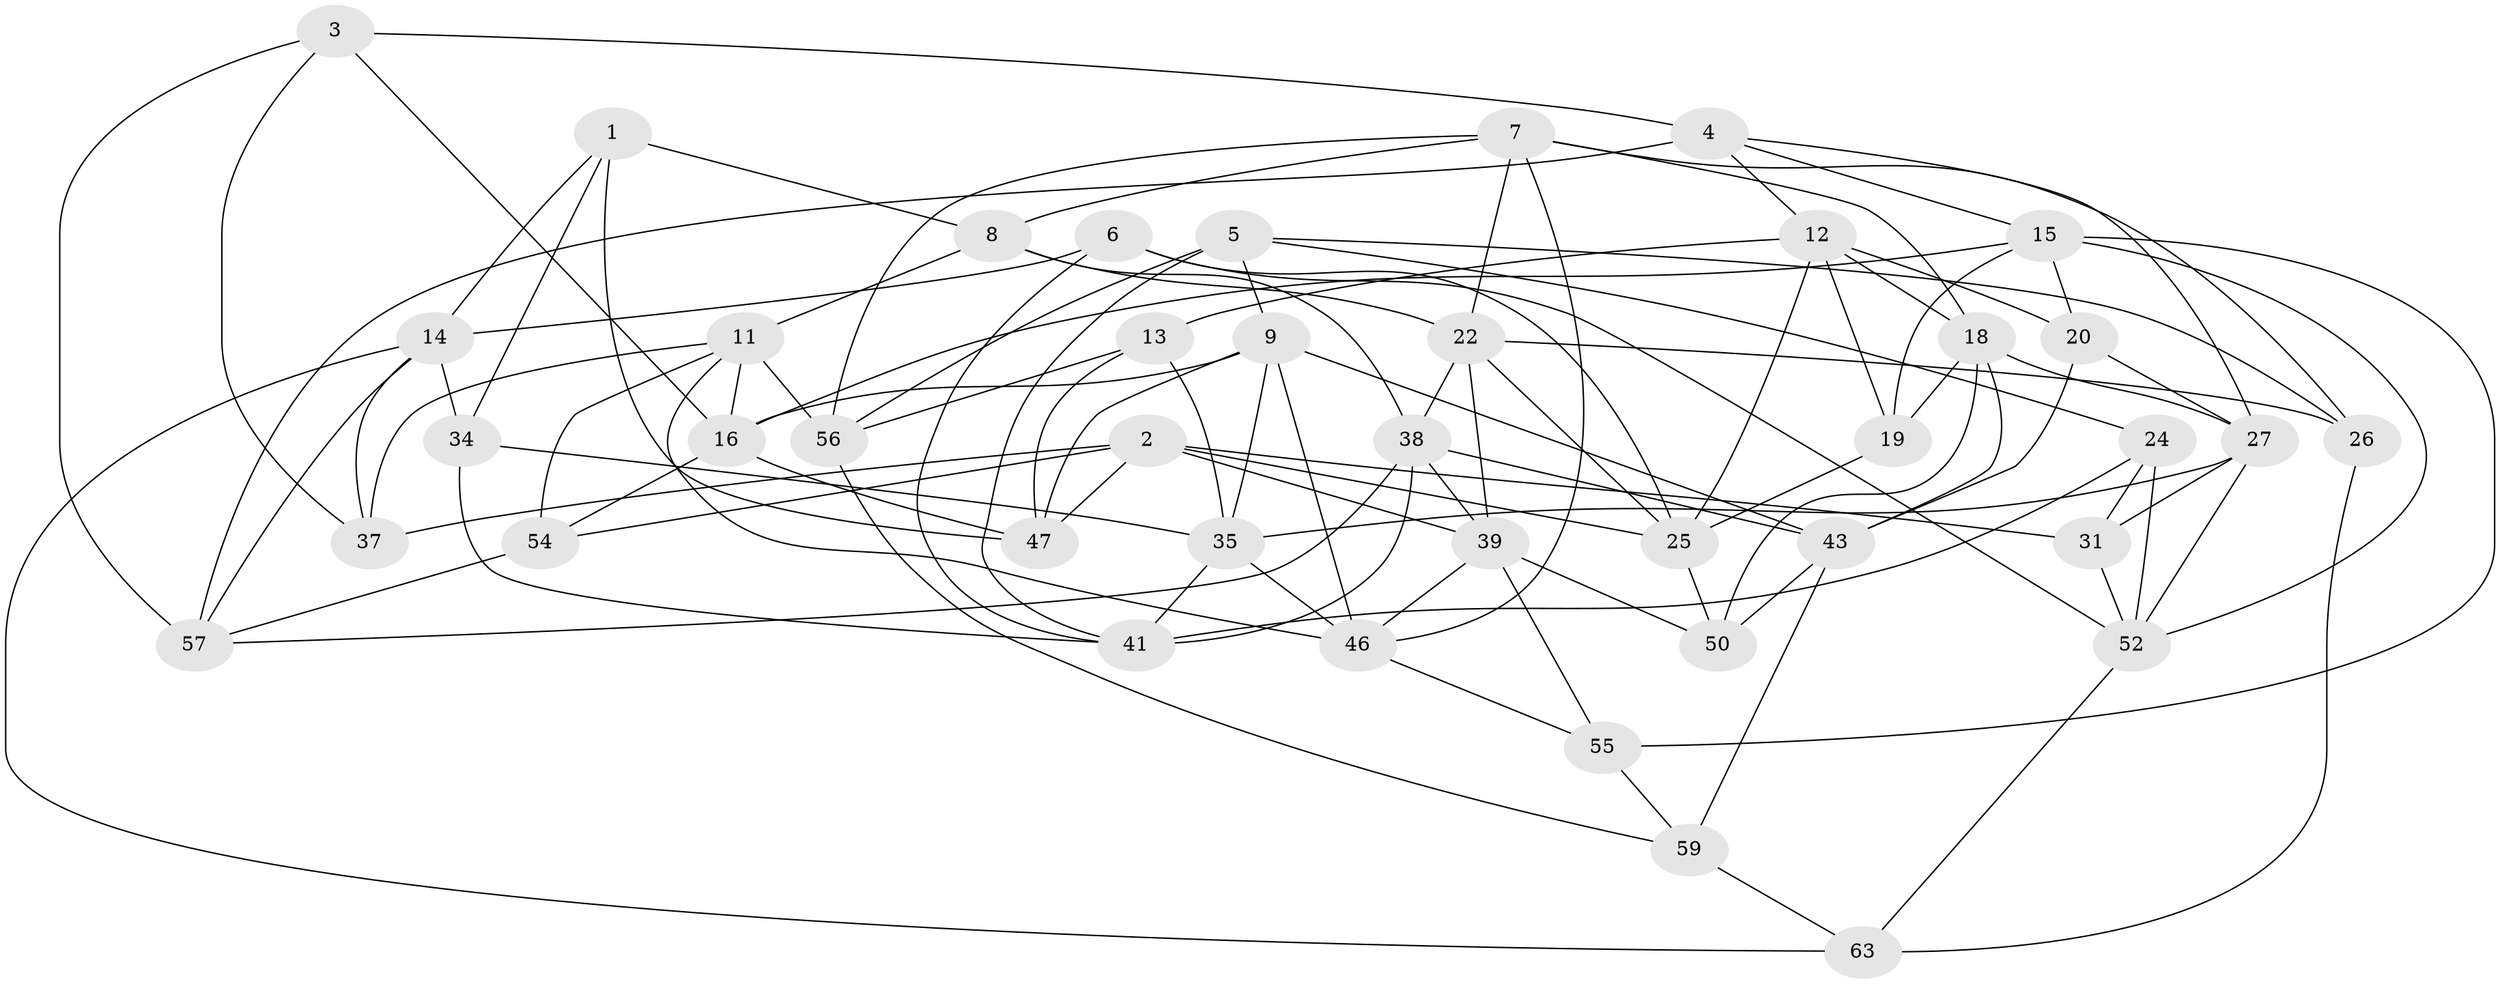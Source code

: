 // Generated by graph-tools (version 1.1) at 2025/52/02/27/25 19:52:33]
// undirected, 41 vertices, 104 edges
graph export_dot {
graph [start="1"]
  node [color=gray90,style=filled];
  1 [super="+33"];
  2 [super="+60"];
  3;
  4 [super="+44"];
  5 [super="+10"];
  6;
  7 [super="+36"];
  8 [super="+32"];
  9 [super="+29"];
  11 [super="+17"];
  12 [super="+28"];
  13;
  14 [super="+23"];
  15 [super="+65"];
  16 [super="+21"];
  18 [super="+51"];
  19;
  20;
  22 [super="+30"];
  24;
  25 [super="+40"];
  26;
  27 [super="+45"];
  31;
  34;
  35 [super="+64"];
  37;
  38 [super="+42"];
  39 [super="+66"];
  41 [super="+48"];
  43 [super="+67"];
  46 [super="+49"];
  47 [super="+53"];
  50;
  52 [super="+62"];
  54;
  55;
  56 [super="+58"];
  57 [super="+61"];
  59;
  63;
  1 -- 8 [weight=2];
  1 -- 34;
  1 -- 14;
  1 -- 47 [weight=2];
  2 -- 47;
  2 -- 25;
  2 -- 39;
  2 -- 37;
  2 -- 54;
  2 -- 31;
  3 -- 57;
  3 -- 37;
  3 -- 16;
  3 -- 4;
  4 -- 15;
  4 -- 57 [weight=2];
  4 -- 12;
  4 -- 27;
  5 -- 26;
  5 -- 56 [weight=2];
  5 -- 41;
  5 -- 24;
  5 -- 9;
  6 -- 41;
  6 -- 25;
  6 -- 14;
  6 -- 52;
  7 -- 22;
  7 -- 18;
  7 -- 46;
  7 -- 26;
  7 -- 56;
  7 -- 8;
  8 -- 38;
  8 -- 22;
  8 -- 11;
  9 -- 46;
  9 -- 47;
  9 -- 16;
  9 -- 43;
  9 -- 35;
  11 -- 56;
  11 -- 37;
  11 -- 46;
  11 -- 16;
  11 -- 54;
  12 -- 19;
  12 -- 25;
  12 -- 18;
  12 -- 20;
  12 -- 13;
  13 -- 35;
  13 -- 47;
  13 -- 56;
  14 -- 63;
  14 -- 34;
  14 -- 37;
  14 -- 57;
  15 -- 16;
  15 -- 20;
  15 -- 19;
  15 -- 55;
  15 -- 52;
  16 -- 54;
  16 -- 47;
  18 -- 50;
  18 -- 27;
  18 -- 43;
  18 -- 19;
  19 -- 25;
  20 -- 27;
  20 -- 43;
  22 -- 25;
  22 -- 39;
  22 -- 38;
  22 -- 26;
  24 -- 31;
  24 -- 41;
  24 -- 52;
  25 -- 50;
  26 -- 63;
  27 -- 31;
  27 -- 52;
  27 -- 35;
  31 -- 52;
  34 -- 35;
  34 -- 41;
  35 -- 46;
  35 -- 41;
  38 -- 41;
  38 -- 57;
  38 -- 43;
  38 -- 39;
  39 -- 50;
  39 -- 46;
  39 -- 55;
  43 -- 50;
  43 -- 59;
  46 -- 55;
  52 -- 63;
  54 -- 57;
  55 -- 59;
  56 -- 59;
  59 -- 63;
}
